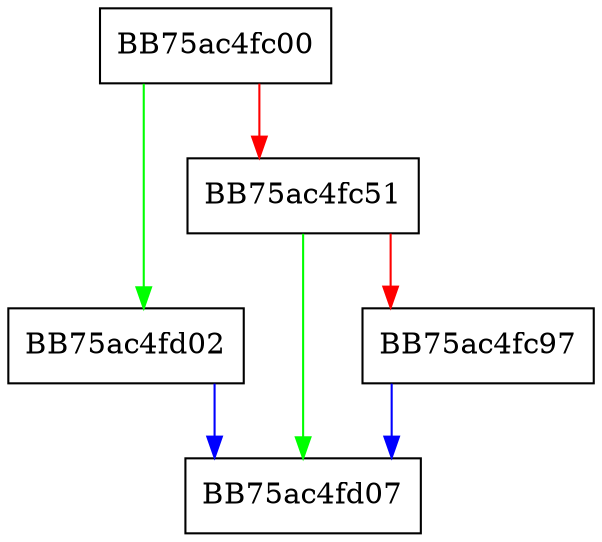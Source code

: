 digraph FindNext {
  node [shape="box"];
  graph [splines=ortho];
  BB75ac4fc00 -> BB75ac4fd02 [color="green"];
  BB75ac4fc00 -> BB75ac4fc51 [color="red"];
  BB75ac4fc51 -> BB75ac4fd07 [color="green"];
  BB75ac4fc51 -> BB75ac4fc97 [color="red"];
  BB75ac4fc97 -> BB75ac4fd07 [color="blue"];
  BB75ac4fd02 -> BB75ac4fd07 [color="blue"];
}
